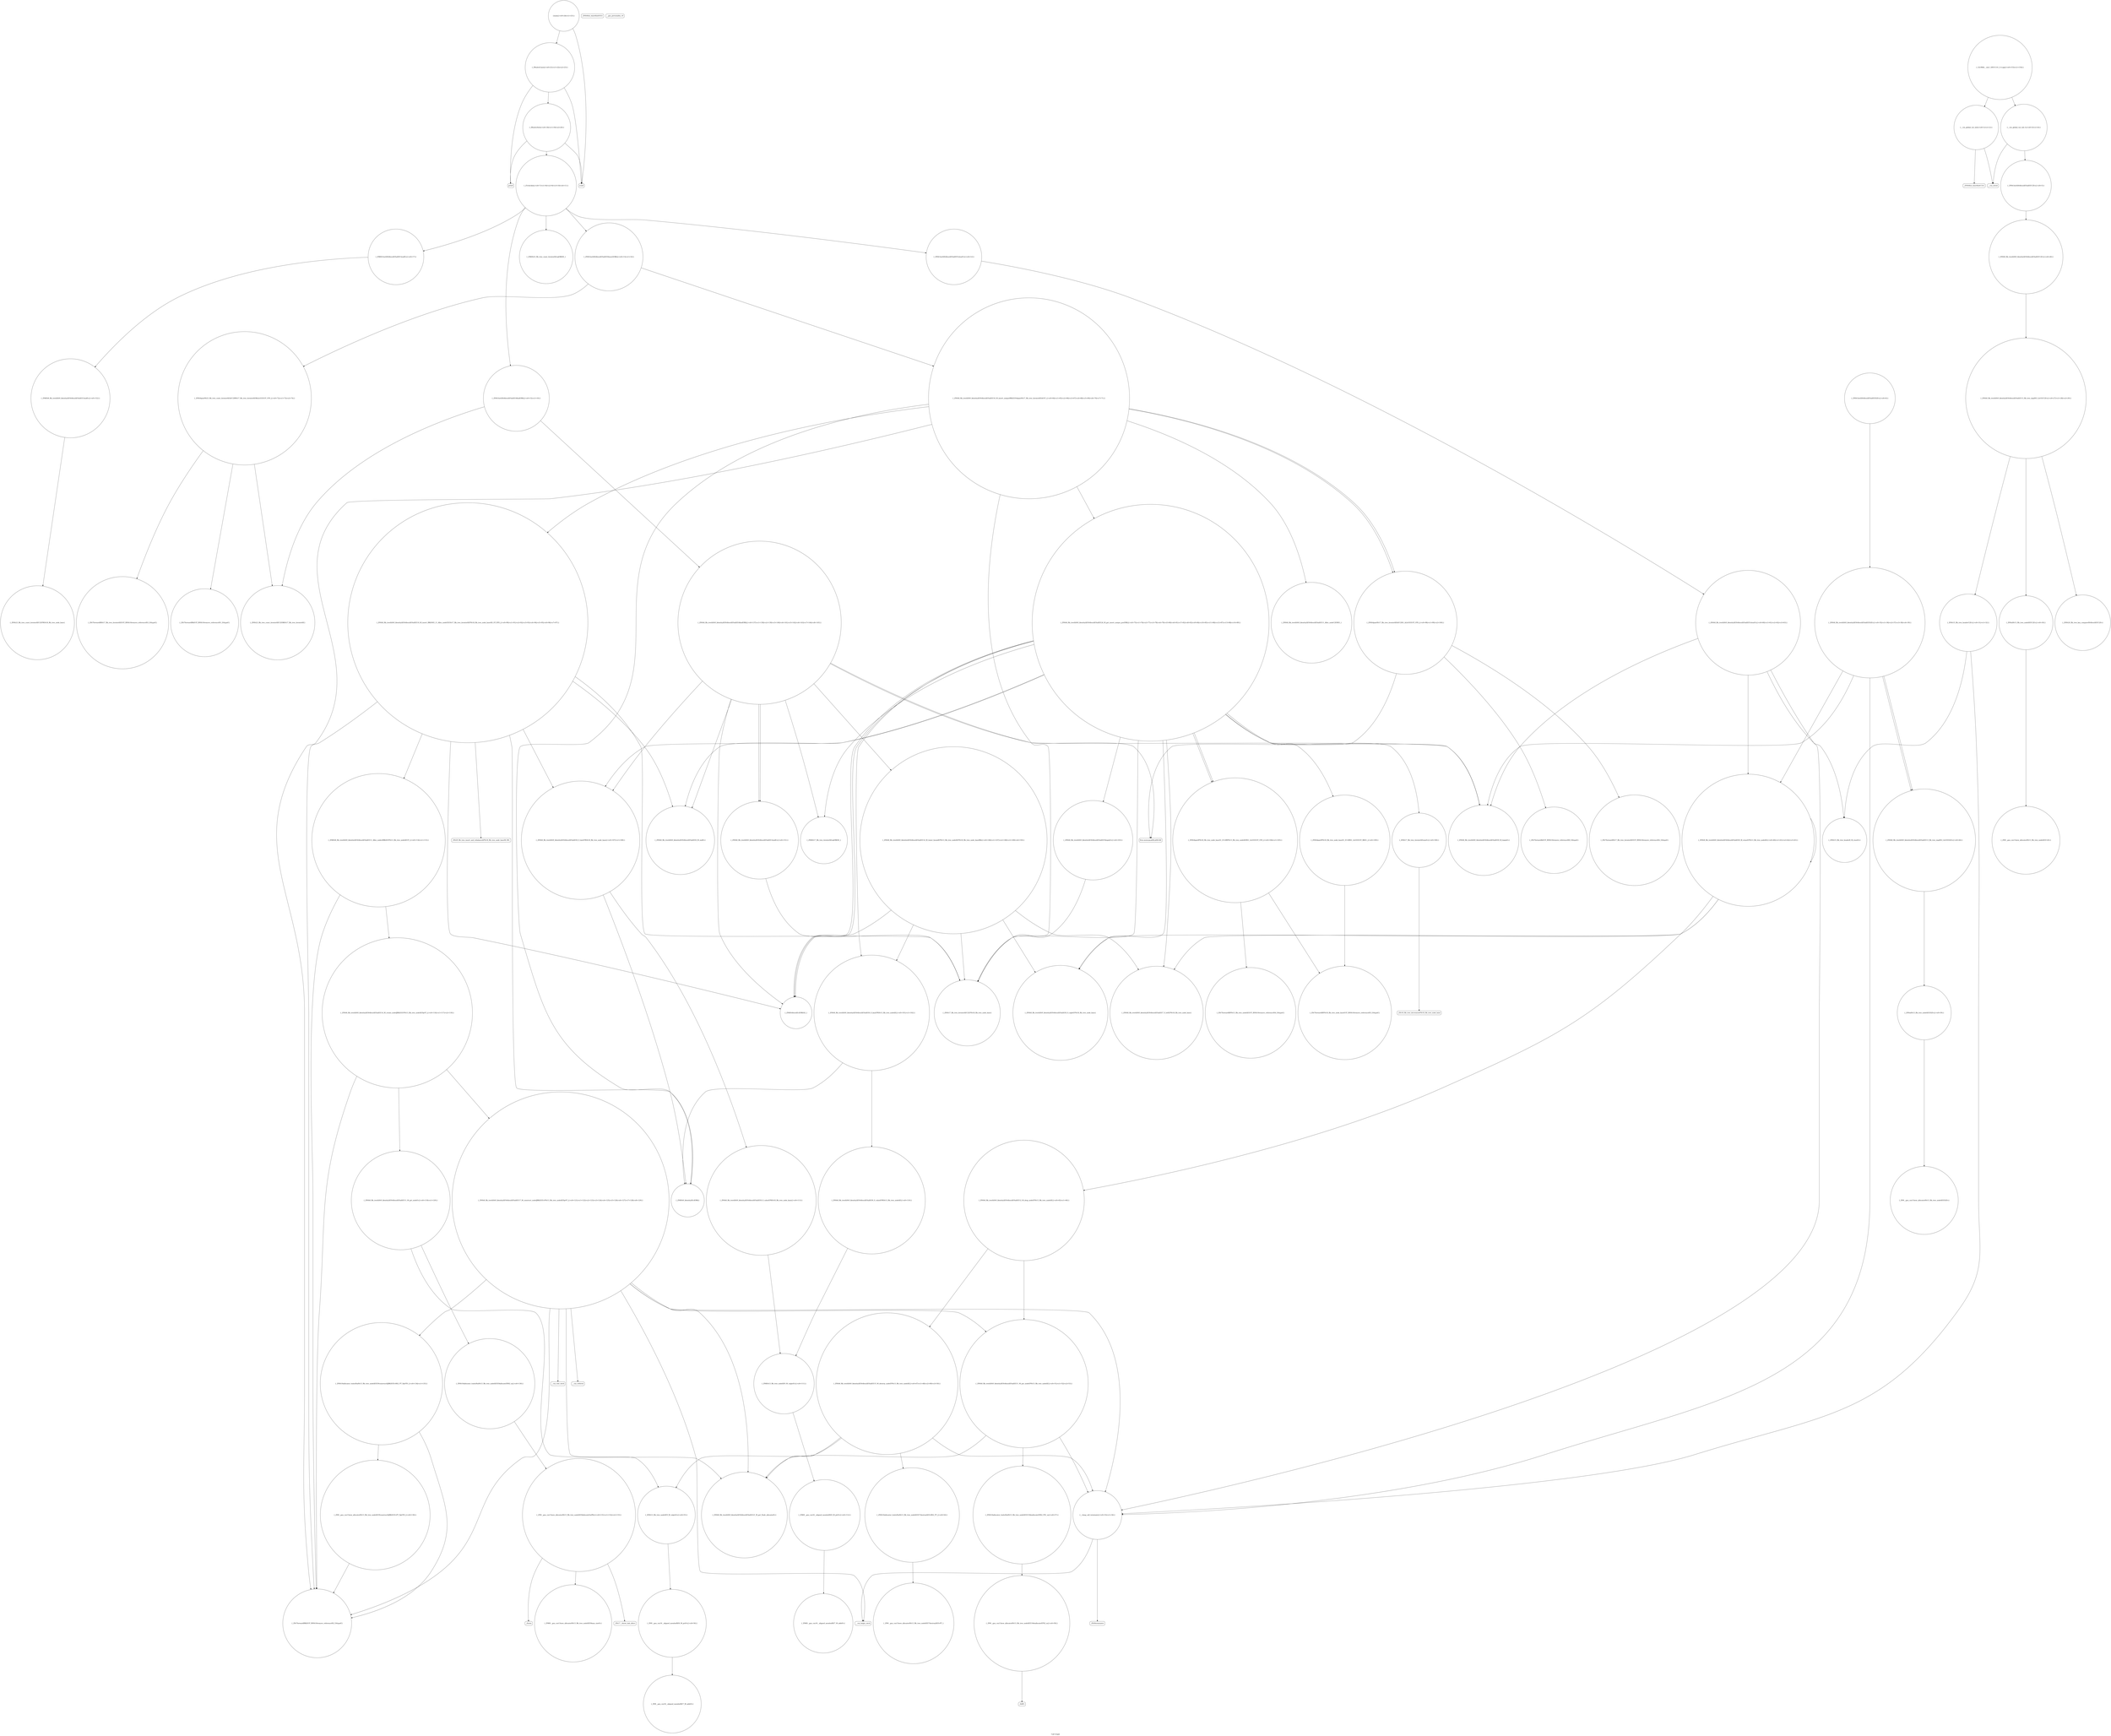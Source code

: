 digraph "Call Graph" {
	label="Call Graph";

	Node0x5654302bd460 [shape=record,shape=circle,label="{__cxx_global_var_init|{<s0>1|<s1>2}}"];
	Node0x5654302bd460:s0 -> Node0x5654302bd4e0[color=black];
	Node0x5654302bd460:s1 -> Node0x565430486e20[color=black];
	Node0x56543048a9c0 [shape=record,shape=circle,label="{_ZSt7forwardISt17_Rb_tree_iteratorIiEEOT_RNSt16remove_referenceIS2_E4typeE}"];
	Node0x565430487020 [shape=record,shape=circle,label="{_Z5checkiii|{<s0>7|<s1>8|<s2>9|<s3>10|<s4>11}}"];
	Node0x565430487020:s0 -> Node0x5654304870a0[color=black];
	Node0x565430487020:s1 -> Node0x565430487120[color=black];
	Node0x565430487020:s2 -> Node0x5654304871a0[color=black];
	Node0x565430487020:s3 -> Node0x5654304872a0[color=black];
	Node0x565430487020:s4 -> Node0x565430487220[color=black];
	Node0x565430488520 [shape=record,shape=circle,label="{_ZNSt8_Rb_treeIiiSt9_IdentityIiESt4lessIiESaIiEE14_M_lower_boundEPSt13_Rb_tree_nodeIiEPSt18_Rb_tree_node_baseRKi|{<s0>146|<s1>147|<s2>148|<s3>149|<s4>150}}"];
	Node0x565430488520:s0 -> Node0x565430489b40[color=black];
	Node0x565430488520:s1 -> Node0x565430489ac0[color=black];
	Node0x565430488520:s2 -> Node0x565430487da0[color=black];
	Node0x565430488520:s3 -> Node0x565430487d20[color=black];
	Node0x565430488520:s4 -> Node0x5654304899c0[color=black];
	Node0x5654304873a0 [shape=record,shape=Mrecord,label="{scanf}"];
	Node0x565430487720 [shape=record,shape=circle,label="{_ZNSt20_Rb_tree_key_compareISt4lessIiEEC2Ev}"];
	Node0x565430487aa0 [shape=record,shape=Mrecord,label="{_ZSt9terminatev}"];
	Node0x565430487e20 [shape=record,shape=circle,label="{_ZNSt8_Rb_treeIiiSt9_IdentityIiESt4lessIiESaIiEE12_M_drop_nodeEPSt13_Rb_tree_nodeIiE|{<s0>45|<s1>46}}"];
	Node0x565430487e20:s0 -> Node0x565430487ea0[color=black];
	Node0x565430487e20:s1 -> Node0x565430487f20[color=black];
	Node0x5654304881a0 [shape=record,shape=circle,label="{_ZN9__gnu_cxx16__aligned_membufIiE6_M_ptrEv|{<s0>56}}"];
	Node0x5654304881a0:s0 -> Node0x565430488220[color=black];
	Node0x565430489540 [shape=record,shape=circle,label="{_ZNSt8_Rb_treeIiiSt9_IdentityIiESt4lessIiESaIiEE5clearEv|{<s0>60|<s1>61|<s2>62|<s3>63}}"];
	Node0x565430489540:s0 -> Node0x565430487c20[color=black];
	Node0x565430489540:s1 -> Node0x565430487ba0[color=black];
	Node0x565430489540:s2 -> Node0x5654304878a0[color=black];
	Node0x565430489540:s3 -> Node0x5654304879a0[color=black];
	Node0x5654304898c0 [shape=record,shape=circle,label="{_ZSt7forwardIRKiEOT_RNSt16remove_referenceIS2_E4typeE}"];
	Node0x565430489c40 [shape=record,shape=circle,label="{_ZNSt8_Rb_treeIiiSt9_IdentityIiESt4lessIiESaIiEE5beginEv|{<s0>103}}"];
	Node0x565430489c40:s0 -> Node0x5654304899c0[color=black];
	Node0x565430489fc0 [shape=record,shape=circle,label="{_ZNK9__gnu_cxx16__aligned_membufIiE6_M_ptrEv|{<s0>112}}"];
	Node0x565430489fc0:s0 -> Node0x56543048a040[color=black];
	Node0x56543048a340 [shape=record,shape=Mrecord,label="{_ZSt29_Rb_tree_insert_and_rebalancebPSt18_Rb_tree_node_baseS0_RS_}"];
	Node0x56543048a6c0 [shape=record,shape=Mrecord,label="{_ZSt17__throw_bad_allocv}"];
	Node0x5654302bd4e0 [shape=record,shape=Mrecord,label="{_ZNSt8ios_base4InitC1Ev}"];
	Node0x56543048aa40 [shape=record,shape=Mrecord,label="{llvm.memcpy.p0i8.p0i8.i64}"];
	Node0x5654304870a0 [shape=record,shape=circle,label="{_ZNSt3setIiSt4lessIiESaIiEE5clearEv|{<s0>12}}"];
	Node0x5654304870a0:s0 -> Node0x565430489540[color=black];
	Node0x5654304885a0 [shape=record,shape=circle,label="{_ZNSt8_Rb_treeIiiSt9_IdentityIiESt4lessIiESaIiEE3endEv|{<s0>151}}"];
	Node0x5654304885a0:s0 -> Node0x5654304899c0[color=black];
	Node0x565430487420 [shape=record,shape=Mrecord,label="{printf}"];
	Node0x5654304877a0 [shape=record,shape=circle,label="{_ZNSt15_Rb_tree_headerC2Ev|{<s0>31|<s1>32}}"];
	Node0x5654304877a0:s0 -> Node0x5654304878a0[color=black];
	Node0x5654304877a0:s1 -> Node0x5654304879a0[color=black];
	Node0x565430487b20 [shape=record,shape=circle,label="{_ZNSt8_Rb_treeIiiSt9_IdentityIiESt4lessIiESaIiEED2Ev|{<s0>35|<s1>36|<s2>37|<s3>38|<s4>39}}"];
	Node0x565430487b20:s0 -> Node0x565430487c20[color=black];
	Node0x565430487b20:s1 -> Node0x565430487ba0[color=black];
	Node0x565430487b20:s2 -> Node0x565430487ca0[color=black];
	Node0x565430487b20:s3 -> Node0x565430487ca0[color=black];
	Node0x565430487b20:s4 -> Node0x5654304879a0[color=black];
	Node0x565430487ea0 [shape=record,shape=circle,label="{_ZNSt8_Rb_treeIiiSt9_IdentityIiESt4lessIiESaIiEE15_M_destroy_nodeEPSt13_Rb_tree_nodeIiE|{<s0>47|<s1>48|<s2>49|<s3>50}}"];
	Node0x565430487ea0:s0 -> Node0x565430488020[color=black];
	Node0x565430487ea0:s1 -> Node0x5654304880a0[color=black];
	Node0x565430487ea0:s2 -> Node0x565430487fa0[color=black];
	Node0x565430487ea0:s3 -> Node0x5654304879a0[color=black];
	Node0x565430488220 [shape=record,shape=circle,label="{_ZN9__gnu_cxx16__aligned_membufIiE7_M_addrEv}"];
	Node0x5654304895c0 [shape=record,shape=circle,label="{_ZNSt8_Rb_treeIiiSt9_IdentityIiESt4lessIiESaIiEE16_M_insert_uniqueIRKiEESt4pairISt17_Rb_tree_iteratorIiEbEOT_|{<s0>64|<s1>65|<s2>66|<s3>67|<s4>68|<s5>69|<s6>70|<s7>71}}"];
	Node0x5654304895c0:s0 -> Node0x565430489740[color=black];
	Node0x5654304895c0:s1 -> Node0x5654304896c0[color=black];
	Node0x5654304895c0:s2 -> Node0x5654304897c0[color=black];
	Node0x5654304895c0:s3 -> Node0x5654304898c0[color=black];
	Node0x5654304895c0:s4 -> Node0x565430489840[color=black];
	Node0x5654304895c0:s5 -> Node0x565430489940[color=black];
	Node0x5654304895c0:s6 -> Node0x5654304899c0[color=black];
	Node0x5654304895c0:s7 -> Node0x565430489940[color=black];
	Node0x565430489940 [shape=record,shape=circle,label="{_ZNSt4pairISt17_Rb_tree_iteratorIiEbEC2IS1_bLb1EEEOT_OT0_|{<s0>98|<s1>99|<s2>100}}"];
	Node0x565430489940:s0 -> Node0x56543048a9c0[color=black];
	Node0x565430489940:s1 -> Node0x56543048aa40[color=black];
	Node0x565430489940:s2 -> Node0x56543048aac0[color=black];
	Node0x565430489cc0 [shape=record,shape=circle,label="{_ZNSt4pairIPSt18_Rb_tree_node_baseS1_EC2IRPSt13_Rb_tree_nodeIiERS1_Lb1EEEOT_OT0_|{<s0>104|<s1>105}}"];
	Node0x565430489cc0:s0 -> Node0x56543048a0c0[color=black];
	Node0x565430489cc0:s1 -> Node0x56543048a140[color=black];
	Node0x56543048a040 [shape=record,shape=circle,label="{_ZNK9__gnu_cxx16__aligned_membufIiE7_M_addrEv}"];
	Node0x56543048a3c0 [shape=record,shape=circle,label="{_ZNSt8_Rb_treeIiiSt9_IdentityIiESt4lessIiESaIiEE14_M_create_nodeIJRKiEEEPSt13_Rb_tree_nodeIiEDpOT_|{<s0>116|<s1>117|<s2>118}}"];
	Node0x56543048a3c0:s0 -> Node0x56543048a440[color=black];
	Node0x56543048a3c0:s1 -> Node0x5654304898c0[color=black];
	Node0x56543048a3c0:s2 -> Node0x56543048a4c0[color=black];
	Node0x56543048a740 [shape=record,shape=Mrecord,label="{_Znwm}"];
	Node0x565430486da0 [shape=record,shape=Mrecord,label="{_ZNSt8ios_base4InitD1Ev}"];
	Node0x56543048aac0 [shape=record,shape=circle,label="{_ZSt7forwardIbEOT_RNSt16remove_referenceIS0_E4typeE}"];
	Node0x565430487120 [shape=record,shape=circle,label="{_ZNSt3setIiSt4lessIiESaIiEE6insertERKi|{<s0>13|<s1>14}}"];
	Node0x565430487120:s0 -> Node0x5654304895c0[color=black];
	Node0x565430487120:s1 -> Node0x565430489640[color=black];
	Node0x565430488620 [shape=record,shape=circle,label="{_ZNKSt8_Rb_treeIiiSt9_IdentityIiESt4lessIiESaIiEE3endEv|{<s0>152}}"];
	Node0x565430488620:s0 -> Node0x5654304886a0[color=black];
	Node0x5654304874a0 [shape=record,shape=circle,label="{_Z9solveCasei|{<s0>21|<s1>22|<s2>23}}"];
	Node0x5654304874a0:s0 -> Node0x5654304873a0[color=black];
	Node0x5654304874a0:s1 -> Node0x565430487420[color=black];
	Node0x5654304874a0:s2 -> Node0x565430487320[color=black];
	Node0x565430487820 [shape=record,shape=circle,label="{_ZN9__gnu_cxx13new_allocatorISt13_Rb_tree_nodeIiEEC2Ev}"];
	Node0x565430487ba0 [shape=record,shape=circle,label="{_ZNSt8_Rb_treeIiiSt9_IdentityIiESt4lessIiESaIiEE8_M_eraseEPSt13_Rb_tree_nodeIiE|{<s0>40|<s1>41|<s2>42|<s3>43}}"];
	Node0x565430487ba0:s0 -> Node0x565430487d20[color=black];
	Node0x565430487ba0:s1 -> Node0x565430487ba0[color=black];
	Node0x565430487ba0:s2 -> Node0x565430487da0[color=black];
	Node0x565430487ba0:s3 -> Node0x565430487e20[color=black];
	Node0x565430487f20 [shape=record,shape=circle,label="{_ZNSt8_Rb_treeIiiSt9_IdentityIiESt4lessIiESaIiEE11_M_put_nodeEPSt13_Rb_tree_nodeIiE|{<s0>51|<s1>52|<s2>53}}"];
	Node0x565430487f20:s0 -> Node0x565430488020[color=black];
	Node0x565430487f20:s1 -> Node0x5654304882a0[color=black];
	Node0x565430487f20:s2 -> Node0x5654304879a0[color=black];
	Node0x5654304882a0 [shape=record,shape=circle,label="{_ZNSt16allocator_traitsISaISt13_Rb_tree_nodeIiEEE10deallocateERS2_PS1_m|{<s0>57}}"];
	Node0x5654304882a0:s0 -> Node0x565430488320[color=black];
	Node0x565430489640 [shape=record,shape=circle,label="{_ZNSt4pairISt23_Rb_tree_const_iteratorIiEbEC2IRSt17_Rb_tree_iteratorIiERbLb1EEEOT_OT0_|{<s0>72|<s1>73|<s2>74}}"];
	Node0x565430489640:s0 -> Node0x56543048ab40[color=black];
	Node0x565430489640:s1 -> Node0x56543048abc0[color=black];
	Node0x565430489640:s2 -> Node0x56543048ac40[color=black];
	Node0x5654304899c0 [shape=record,shape=circle,label="{_ZNSt17_Rb_tree_iteratorIiEC2EPSt18_Rb_tree_node_base}"];
	Node0x565430489d40 [shape=record,shape=circle,label="{_ZNSt17_Rb_tree_iteratorIiEmmEv|{<s0>106}}"];
	Node0x565430489d40:s0 -> Node0x56543048a1c0[color=black];
	Node0x56543048a0c0 [shape=record,shape=circle,label="{_ZSt7forwardIRPSt13_Rb_tree_nodeIiEEOT_RNSt16remove_referenceIS4_E4typeE}"];
	Node0x56543048a440 [shape=record,shape=circle,label="{_ZNSt8_Rb_treeIiiSt9_IdentityIiESt4lessIiESaIiEE11_M_get_nodeEv|{<s0>119|<s1>120}}"];
	Node0x56543048a440:s0 -> Node0x565430488020[color=black];
	Node0x56543048a440:s1 -> Node0x56543048a540[color=black];
	Node0x56543048a7c0 [shape=record,shape=circle,label="{_ZNSt16allocator_traitsISaISt13_Rb_tree_nodeIiEEE9constructIiJRKiEEEvRS2_PT_DpOT0_|{<s0>134|<s1>135}}"];
	Node0x56543048a7c0:s0 -> Node0x5654304898c0[color=black];
	Node0x56543048a7c0:s1 -> Node0x56543048a940[color=black];
	Node0x565430486e20 [shape=record,shape=Mrecord,label="{__cxa_atexit}"];
	Node0x56543048ab40 [shape=record,shape=circle,label="{_ZSt7forwardIRSt17_Rb_tree_iteratorIiEEOT_RNSt16remove_referenceIS3_E4typeE}"];
	Node0x5654304871a0 [shape=record,shape=circle,label="{_ZNSt3setIiSt4lessIiESaIiEE4findERKi|{<s0>15|<s1>16}}"];
	Node0x5654304871a0:s0 -> Node0x5654304884a0[color=black];
	Node0x5654304871a0:s1 -> Node0x56543048abc0[color=black];
	Node0x5654304886a0 [shape=record,shape=circle,label="{_ZNSt23_Rb_tree_const_iteratorIiEC2EPKSt18_Rb_tree_node_base}"];
	Node0x565430487520 [shape=record,shape=circle,label="{main|{<s0>24|<s1>25}}"];
	Node0x565430487520:s0 -> Node0x5654304873a0[color=black];
	Node0x565430487520:s1 -> Node0x5654304874a0[color=black];
	Node0x5654304878a0 [shape=record,shape=circle,label="{_ZNSt15_Rb_tree_header8_M_resetEv}"];
	Node0x565430487c20 [shape=record,shape=circle,label="{_ZNSt8_Rb_treeIiiSt9_IdentityIiESt4lessIiESaIiEE8_M_beginEv}"];
	Node0x565430487fa0 [shape=record,shape=circle,label="{_ZNSt16allocator_traitsISaISt13_Rb_tree_nodeIiEEE7destroyIiEEvRS2_PT_|{<s0>54}}"];
	Node0x565430487fa0:s0 -> Node0x565430488120[color=black];
	Node0x565430488320 [shape=record,shape=circle,label="{_ZN9__gnu_cxx13new_allocatorISt13_Rb_tree_nodeIiEE10deallocateEPS2_m|{<s0>58}}"];
	Node0x565430488320:s0 -> Node0x5654304883a0[color=black];
	Node0x5654304896c0 [shape=record,shape=circle,label="{_ZNSt8_Rb_treeIiiSt9_IdentityIiESt4lessIiESaIiEE24_M_get_insert_unique_posERKi|{<s0>75|<s1>76|<s2>77|<s3>78|<s4>79|<s5>80|<s6>81|<s7>82|<s8>83|<s9>84|<s10>85|<s11>86|<s12>87|<s13>88|<s14>89}}"];
	Node0x5654304896c0:s0 -> Node0x565430487c20[color=black];
	Node0x5654304896c0:s1 -> Node0x565430489a40[color=black];
	Node0x5654304896c0:s2 -> Node0x565430489b40[color=black];
	Node0x5654304896c0:s3 -> Node0x565430489ac0[color=black];
	Node0x5654304896c0:s4 -> Node0x565430487da0[color=black];
	Node0x5654304896c0:s5 -> Node0x565430487d20[color=black];
	Node0x5654304896c0:s6 -> Node0x5654304899c0[color=black];
	Node0x5654304896c0:s7 -> Node0x565430489c40[color=black];
	Node0x5654304896c0:s8 -> Node0x565430489bc0[color=black];
	Node0x5654304896c0:s9 -> Node0x565430489cc0[color=black];
	Node0x5654304896c0:s10 -> Node0x565430489d40[color=black];
	Node0x5654304896c0:s11 -> Node0x565430489dc0[color=black];
	Node0x5654304896c0:s12 -> Node0x565430489ac0[color=black];
	Node0x5654304896c0:s13 -> Node0x565430489cc0[color=black];
	Node0x5654304896c0:s14 -> Node0x565430489e40[color=black];
	Node0x565430489a40 [shape=record,shape=circle,label="{_ZNSt8_Rb_treeIiiSt9_IdentityIiESt4lessIiESaIiEE6_M_endEv}"];
	Node0x565430489dc0 [shape=record,shape=circle,label="{_ZNSt8_Rb_treeIiiSt9_IdentityIiESt4lessIiESaIiEE6_S_keyEPKSt18_Rb_tree_node_base|{<s0>107|<s1>108}}"];
	Node0x565430489dc0:s0 -> Node0x56543048a240[color=black];
	Node0x565430489dc0:s1 -> Node0x565430489740[color=black];
	Node0x56543048a140 [shape=record,shape=circle,label="{_ZSt7forwardIRPSt18_Rb_tree_node_baseEOT_RNSt16remove_referenceIS3_E4typeE}"];
	Node0x56543048a4c0 [shape=record,shape=circle,label="{_ZNSt8_Rb_treeIiiSt9_IdentityIiESt4lessIiESaIiEE17_M_construct_nodeIJRKiEEEvPSt13_Rb_tree_nodeIiEDpOT_|{<s0>121|<s1>122|<s2>123|<s3>124|<s4>125|<s5>126|<s6>127|<s7>128|<s8>129}}"];
	Node0x56543048a4c0:s0 -> Node0x565430488020[color=black];
	Node0x56543048a4c0:s1 -> Node0x5654304880a0[color=black];
	Node0x56543048a4c0:s2 -> Node0x5654304898c0[color=black];
	Node0x56543048a4c0:s3 -> Node0x56543048a7c0[color=black];
	Node0x56543048a4c0:s4 -> Node0x565430487a20[color=black];
	Node0x56543048a4c0:s5 -> Node0x565430487f20[color=black];
	Node0x56543048a4c0:s6 -> Node0x56543048a840[color=black];
	Node0x56543048a4c0:s7 -> Node0x56543048a8c0[color=black];
	Node0x56543048a4c0:s8 -> Node0x5654304879a0[color=black];
	Node0x56543048a840 [shape=record,shape=Mrecord,label="{__cxa_rethrow}"];
	Node0x565430486ea0 [shape=record,shape=circle,label="{__cxx_global_var_init.1|{<s0>3|<s1>4}}"];
	Node0x565430486ea0:s0 -> Node0x565430486f20[color=black];
	Node0x565430486ea0:s1 -> Node0x565430486e20[color=black];
	Node0x56543048abc0 [shape=record,shape=circle,label="{_ZNSt23_Rb_tree_const_iteratorIiEC2ERKSt17_Rb_tree_iteratorIiE}"];
	Node0x565430487220 [shape=record,shape=circle,label="{_ZNKSt23_Rb_tree_const_iteratorIiEeqERKS0_}"];
	Node0x565430488720 [shape=record,shape=circle,label="{_GLOBAL__sub_I_ll931110_2_0.cpp|{<s0>153|<s1>154}}"];
	Node0x565430488720:s0 -> Node0x5654302bd460[color=black];
	Node0x565430488720:s1 -> Node0x565430486ea0[color=black];
	Node0x5654304875a0 [shape=record,shape=circle,label="{_ZNSt8_Rb_treeIiiSt9_IdentityIiESt4lessIiESaIiEEC2Ev|{<s0>26}}"];
	Node0x5654304875a0:s0 -> Node0x565430487620[color=black];
	Node0x565430487920 [shape=record,shape=Mrecord,label="{__gxx_personality_v0}"];
	Node0x565430487ca0 [shape=record,shape=circle,label="{_ZNSt8_Rb_treeIiiSt9_IdentityIiESt4lessIiESaIiEE13_Rb_tree_implIS3_Lb1EED2Ev|{<s0>44}}"];
	Node0x565430487ca0:s0 -> Node0x565430488420[color=black];
	Node0x565430488020 [shape=record,shape=circle,label="{_ZNSt8_Rb_treeIiiSt9_IdentityIiESt4lessIiESaIiEE21_M_get_Node_allocatorEv}"];
	Node0x5654304883a0 [shape=record,shape=Mrecord,label="{_ZdlPv}"];
	Node0x565430489740 [shape=record,shape=circle,label="{_ZNKSt9_IdentityIiEclERKi}"];
	Node0x565430489ac0 [shape=record,shape=circle,label="{_ZNKSt4lessIiEclERKiS2_}"];
	Node0x565430489e40 [shape=record,shape=circle,label="{_ZNSt4pairIPSt18_Rb_tree_node_baseS1_EC2IRS1_Lb1EEEOT_RKS1_|{<s0>109}}"];
	Node0x565430489e40:s0 -> Node0x56543048a140[color=black];
	Node0x56543048a1c0 [shape=record,shape=Mrecord,label="{_ZSt18_Rb_tree_decrementPSt18_Rb_tree_node_base}"];
	Node0x56543048a540 [shape=record,shape=circle,label="{_ZNSt16allocator_traitsISaISt13_Rb_tree_nodeIiEEE8allocateERS2_m|{<s0>130}}"];
	Node0x56543048a540:s0 -> Node0x56543048a5c0[color=black];
	Node0x56543048a8c0 [shape=record,shape=Mrecord,label="{__cxa_end_catch}"];
	Node0x565430486f20 [shape=record,shape=circle,label="{_ZNSt3setIiSt4lessIiESaIiEEC2Ev|{<s0>5}}"];
	Node0x565430486f20:s0 -> Node0x5654304875a0[color=black];
	Node0x56543048ac40 [shape=record,shape=circle,label="{_ZSt7forwardIRbEOT_RNSt16remove_referenceIS1_E4typeE}"];
	Node0x5654304872a0 [shape=record,shape=circle,label="{_ZNKSt3setIiSt4lessIiESaIiEE3endEv|{<s0>17}}"];
	Node0x5654304872a0:s0 -> Node0x565430488620[color=black];
	Node0x565430487620 [shape=record,shape=circle,label="{_ZNSt8_Rb_treeIiiSt9_IdentityIiESt4lessIiESaIiEE13_Rb_tree_implIS3_Lb1EEC2Ev|{<s0>27|<s1>28|<s2>29}}"];
	Node0x565430487620:s0 -> Node0x5654304876a0[color=black];
	Node0x565430487620:s1 -> Node0x565430487720[color=black];
	Node0x565430487620:s2 -> Node0x5654304877a0[color=black];
	Node0x5654304879a0 [shape=record,shape=circle,label="{__clang_call_terminate|{<s0>33|<s1>34}}"];
	Node0x5654304879a0:s0 -> Node0x565430487a20[color=black];
	Node0x5654304879a0:s1 -> Node0x565430487aa0[color=black];
	Node0x565430487d20 [shape=record,shape=circle,label="{_ZNSt8_Rb_treeIiiSt9_IdentityIiESt4lessIiESaIiEE8_S_rightEPSt18_Rb_tree_node_base}"];
	Node0x5654304880a0 [shape=record,shape=circle,label="{_ZNSt13_Rb_tree_nodeIiE9_M_valptrEv|{<s0>55}}"];
	Node0x5654304880a0:s0 -> Node0x5654304881a0[color=black];
	Node0x565430488420 [shape=record,shape=circle,label="{_ZNSaISt13_Rb_tree_nodeIiEED2Ev|{<s0>59}}"];
	Node0x565430488420:s0 -> Node0x5654304894c0[color=black];
	Node0x5654304897c0 [shape=record,shape=circle,label="{_ZNSt8_Rb_treeIiiSt9_IdentityIiESt4lessIiESaIiEE11_Alloc_nodeC2ERS5_}"];
	Node0x565430489b40 [shape=record,shape=circle,label="{_ZNSt8_Rb_treeIiiSt9_IdentityIiESt4lessIiESaIiEE6_S_keyEPKSt13_Rb_tree_nodeIiE|{<s0>101|<s1>102}}"];
	Node0x565430489b40:s0 -> Node0x565430489ec0[color=black];
	Node0x565430489b40:s1 -> Node0x565430489740[color=black];
	Node0x565430489ec0 [shape=record,shape=circle,label="{_ZNSt8_Rb_treeIiiSt9_IdentityIiESt4lessIiESaIiEE8_S_valueEPKSt13_Rb_tree_nodeIiE|{<s0>110}}"];
	Node0x565430489ec0:s0 -> Node0x565430489f40[color=black];
	Node0x56543048a240 [shape=record,shape=circle,label="{_ZNSt8_Rb_treeIiiSt9_IdentityIiESt4lessIiESaIiEE8_S_valueEPKSt18_Rb_tree_node_base|{<s0>113}}"];
	Node0x56543048a240:s0 -> Node0x565430489f40[color=black];
	Node0x56543048a5c0 [shape=record,shape=circle,label="{_ZN9__gnu_cxx13new_allocatorISt13_Rb_tree_nodeIiEE8allocateEmPKv|{<s0>131|<s1>132|<s2>133}}"];
	Node0x56543048a5c0:s0 -> Node0x56543048a640[color=black];
	Node0x56543048a5c0:s1 -> Node0x56543048a6c0[color=black];
	Node0x56543048a5c0:s2 -> Node0x56543048a740[color=black];
	Node0x56543048a940 [shape=record,shape=circle,label="{_ZN9__gnu_cxx13new_allocatorISt13_Rb_tree_nodeIiEE9constructIiJRKiEEEvPT_DpOT0_|{<s0>136}}"];
	Node0x56543048a940:s0 -> Node0x5654304898c0[color=black];
	Node0x565430486fa0 [shape=record,shape=circle,label="{_ZNSt3setIiSt4lessIiESaIiEED2Ev|{<s0>6}}"];
	Node0x565430486fa0:s0 -> Node0x565430487b20[color=black];
	Node0x5654304884a0 [shape=record,shape=circle,label="{_ZNSt8_Rb_treeIiiSt9_IdentityIiESt4lessIiESaIiEE4findERKi|{<s0>137|<s1>138|<s2>139|<s3>140|<s4>141|<s5>142|<s6>143|<s7>144|<s8>145}}"];
	Node0x5654304884a0:s0 -> Node0x565430487c20[color=black];
	Node0x5654304884a0:s1 -> Node0x565430489a40[color=black];
	Node0x5654304884a0:s2 -> Node0x565430488520[color=black];
	Node0x5654304884a0:s3 -> Node0x5654304885a0[color=black];
	Node0x5654304884a0:s4 -> Node0x565430489bc0[color=black];
	Node0x5654304884a0:s5 -> Node0x565430489dc0[color=black];
	Node0x5654304884a0:s6 -> Node0x565430489ac0[color=black];
	Node0x5654304884a0:s7 -> Node0x5654304885a0[color=black];
	Node0x5654304884a0:s8 -> Node0x56543048aa40[color=black];
	Node0x565430487320 [shape=record,shape=circle,label="{_Z8solveSeti|{<s0>18|<s1>19|<s2>20}}"];
	Node0x565430487320:s0 -> Node0x5654304873a0[color=black];
	Node0x565430487320:s1 -> Node0x565430487020[color=black];
	Node0x565430487320:s2 -> Node0x565430487420[color=black];
	Node0x5654304876a0 [shape=record,shape=circle,label="{_ZNSaISt13_Rb_tree_nodeIiEEC2Ev|{<s0>30}}"];
	Node0x5654304876a0:s0 -> Node0x565430487820[color=black];
	Node0x565430487a20 [shape=record,shape=Mrecord,label="{__cxa_begin_catch}"];
	Node0x565430487da0 [shape=record,shape=circle,label="{_ZNSt8_Rb_treeIiiSt9_IdentityIiESt4lessIiESaIiEE7_S_leftEPSt18_Rb_tree_node_base}"];
	Node0x565430488120 [shape=record,shape=circle,label="{_ZN9__gnu_cxx13new_allocatorISt13_Rb_tree_nodeIiEE7destroyIiEEvPT_}"];
	Node0x5654304894c0 [shape=record,shape=circle,label="{_ZN9__gnu_cxx13new_allocatorISt13_Rb_tree_nodeIiEED2Ev}"];
	Node0x565430489840 [shape=record,shape=circle,label="{_ZNSt8_Rb_treeIiiSt9_IdentityIiESt4lessIiESaIiEE10_M_insert_IRKiNS5_11_Alloc_nodeEEESt17_Rb_tree_iteratorIiEPSt18_Rb_tree_node_baseSD_OT_RT0_|{<s0>90|<s1>91|<s2>92|<s3>93|<s4>94|<s5>95|<s6>96|<s7>97}}"];
	Node0x565430489840:s0 -> Node0x565430489a40[color=black];
	Node0x565430489840:s1 -> Node0x565430489740[color=black];
	Node0x565430489840:s2 -> Node0x565430489dc0[color=black];
	Node0x565430489840:s3 -> Node0x565430489ac0[color=black];
	Node0x565430489840:s4 -> Node0x5654304898c0[color=black];
	Node0x565430489840:s5 -> Node0x56543048a2c0[color=black];
	Node0x565430489840:s6 -> Node0x56543048a340[color=black];
	Node0x565430489840:s7 -> Node0x5654304899c0[color=black];
	Node0x565430489bc0 [shape=record,shape=circle,label="{_ZNKSt17_Rb_tree_iteratorIiEeqERKS0_}"];
	Node0x565430489f40 [shape=record,shape=circle,label="{_ZNKSt13_Rb_tree_nodeIiE9_M_valptrEv|{<s0>111}}"];
	Node0x565430489f40:s0 -> Node0x565430489fc0[color=black];
	Node0x56543048a2c0 [shape=record,shape=circle,label="{_ZNKSt8_Rb_treeIiiSt9_IdentityIiESt4lessIiESaIiEE11_Alloc_nodeclIRKiEEPSt13_Rb_tree_nodeIiEOT_|{<s0>114|<s1>115}}"];
	Node0x56543048a2c0:s0 -> Node0x5654304898c0[color=black];
	Node0x56543048a2c0:s1 -> Node0x56543048a3c0[color=black];
	Node0x56543048a640 [shape=record,shape=circle,label="{_ZNK9__gnu_cxx13new_allocatorISt13_Rb_tree_nodeIiEE8max_sizeEv}"];
}
